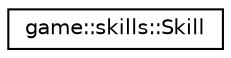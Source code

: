 digraph "Graphical Class Hierarchy"
{
 // LATEX_PDF_SIZE
  edge [fontname="Helvetica",fontsize="10",labelfontname="Helvetica",labelfontsize="10"];
  node [fontname="Helvetica",fontsize="10",shape=record];
  rankdir="LR";
  Node0 [label="game::skills::Skill",height=0.2,width=0.4,color="black", fillcolor="white", style="filled",URL="$classgame_1_1skills_1_1_skill.html",tooltip="This class contain a skill type, a base value for this skill and a temporary value used by buffs/debu..."];
}
